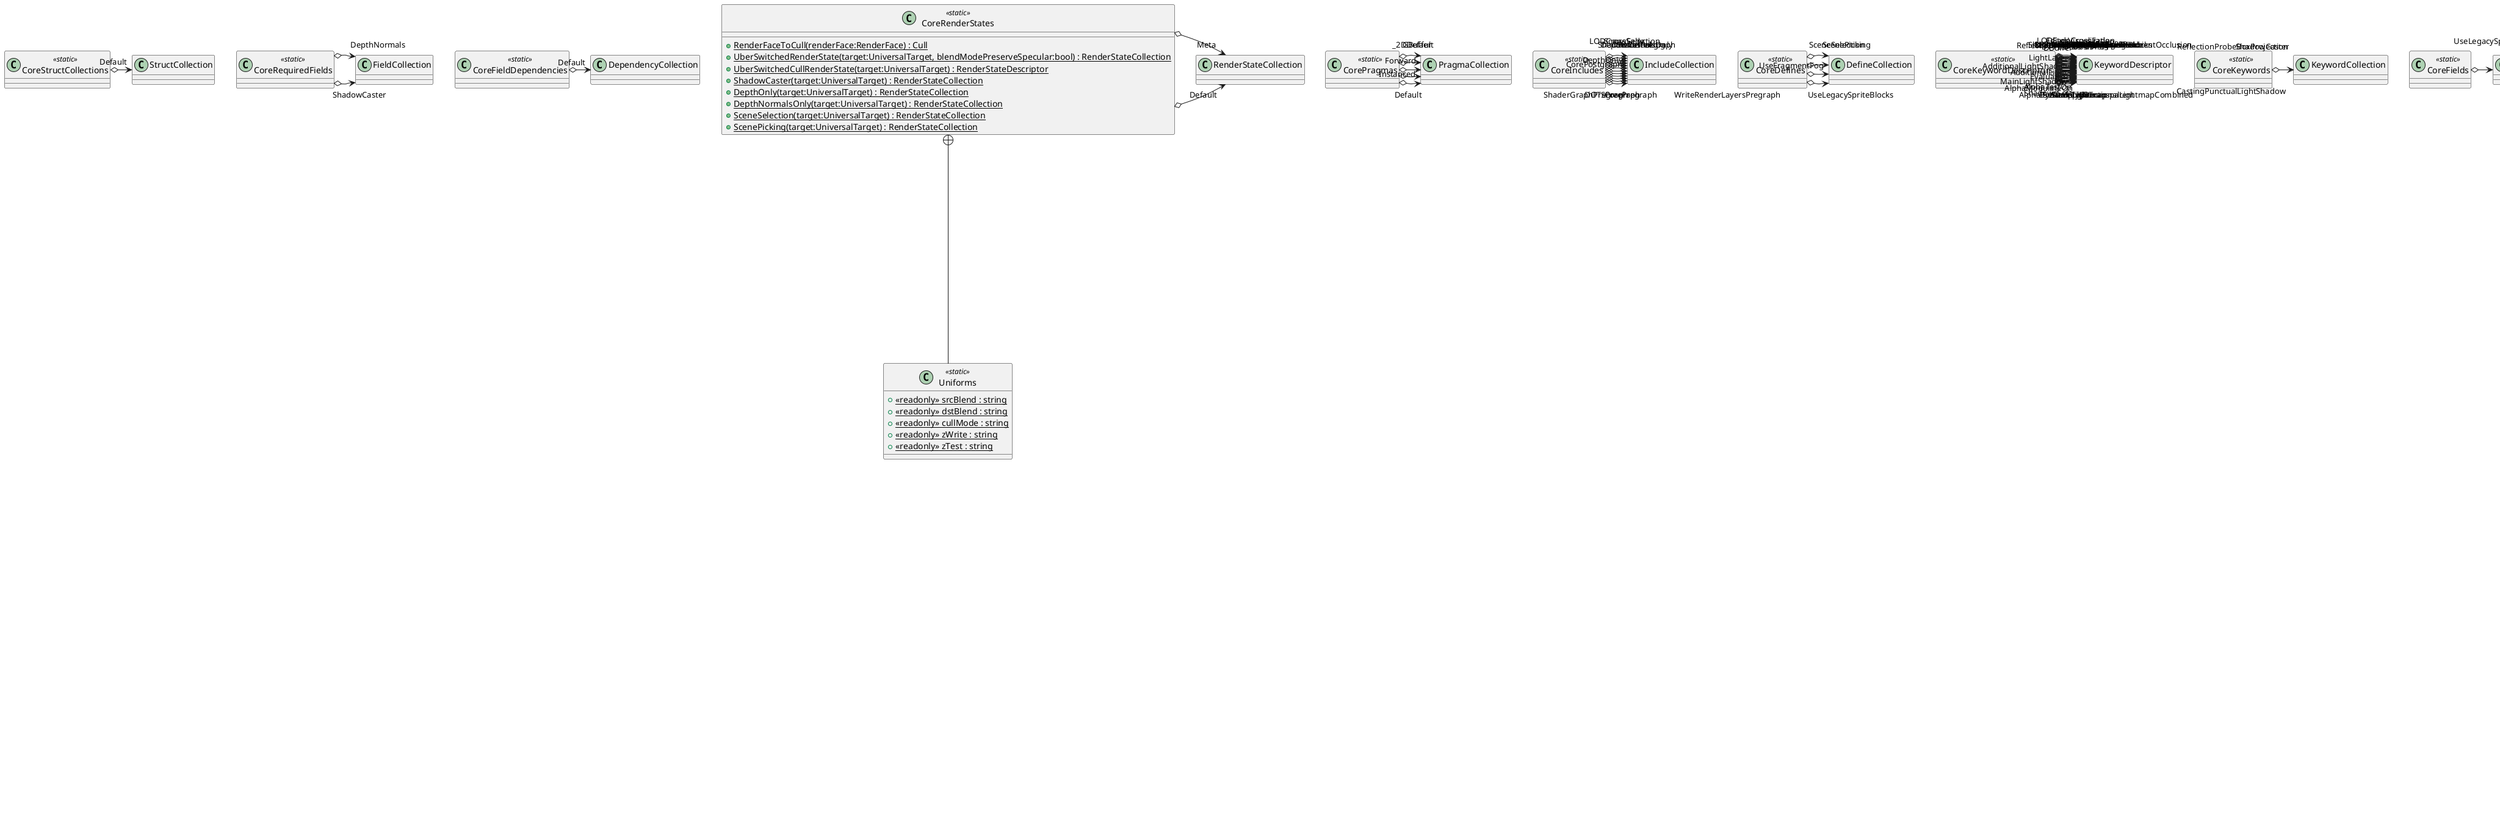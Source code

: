 @startuml
enum MaterialType {
    Lit,
    Unlit,
    SpriteLit,
    SpriteUnlit,
}
enum WorkflowMode {
    Specular,
    Metallic,
}
enum SurfaceType {
    Opaque,
    Transparent,
}
enum ZWriteControl {
    Auto= 0,
    ForceEnabled= 1,
    ForceDisabled= 2,
}
enum ZTestMode {
    Disabled= 0,
    Never= 1,
    Less= 2,
    Equal= 3,
    LEqual= 4,
    Greater= 5,
    NotEqual= 6,
    GEqual= 7,
    Always= 8,
}
enum AlphaMode {
    Alpha,
    Premultiply,
    Additive,
    Multiply,
}
enum RenderFace {
    Front= 2,
    Back= 1,
    Both= 0,
}
class UniversalTarget <<sealed>> {
    + <<override>> latestVersion : int <<get>>
    + <<const>> kPipelineTag : string = "UniversalPipeline"
    + <<const>> kComplexLitMaterialTypeTag : string = "\"UniversalMaterialType\" = \"ComplexLit\""
    + <<const>> kLitMaterialTypeTag : string = "\"UniversalMaterialType\" = \"Lit\""
    + <<const>> kUnlitMaterialTypeTag : string = "\"UniversalMaterialType\" = \"Unlit\""
    + <<const>> kUberTemplatePath : string = "Packages/com.unity.render-pipelines.universal/Editor/ShaderGraph/Templates/ShaderPass.template"
    + UniversalTarget()
    + renderType : string <<get>>
    + renderQueue : string <<get>>
    + disableBatching : string <<get>>
    + allowMaterialOverride : bool <<get>> <<set>>
    + alphaClip : bool <<get>> <<set>>
    + castShadows : bool <<get>> <<set>>
    + receiveShadows : bool <<get>> <<set>>
    + supportsLodCrossFade : bool <<get>> <<set>>
    + customEditorGUI : string <<get>> <<set>>
    + mayWriteDepth : bool <<get>>
    + <<override>> IsActive() : bool
    + <<override>> IsNodeAllowedByTarget(nodeType:Type) : bool
    + <<override>> Setup(context:TargetSetupContext) : void
    + <<override>> OnAfterMultiDeserialize(json:string) : void
    + <<override>> GetFields(context:TargetFieldContext) : void
    + <<override>> GetActiveBlocks(context:TargetActiveBlockContext) : void
    + <<override>> ProcessPreviewMaterial(material:Material) : void
    + <<override>> saveContext : object <<get>>
    + <<override>> CollectShaderProperties(collector:PropertyCollector, generationMode:GenerationMode) : void
    + <<override>> GetPropertiesGUI(context:TargetPropertyGUIContext, onChange:Action, registerUndo:Action<String>) : void
    + AddDefaultMaterialOverrideGUI(context:TargetPropertyGUIContext, onChange:Action, registerUndo:Action<String>) : void
    + AddDefaultSurfacePropertiesGUI(context:TargetPropertyGUIContext, onChange:Action, registerUndo:Action<String>, showReceiveShadows:bool) : void
    + TrySetActiveSubTarget(subTargetType:Type) : bool
    + SetDataOnSubTarget(subTarget:SubTarget) : void
    + ValidateDataForSubTarget(subTarget:SubTarget, data:T) : void
    + <<override>> OnBeforeSerialize() : void
    + TryUpgradeFromMasterNode(masterNode:IMasterNode1, blockMap:Dictionary<BlockFieldDescriptor, int>) : bool
    + <<override>> WorksWithSRP(scriptableRenderPipeline:RenderPipelineAsset) : bool
    + CanSupportVFX() : bool
    + SupportsVFX() : bool
    + <<override>> OnAfterDeserialize(json:string) : void
}
class CorePasses <<static>> {
    + {static} DepthOnly(target:UniversalTarget) : PassDescriptor
    + {static} DepthNormal(target:UniversalTarget) : PassDescriptor
    + {static} DepthNormalOnly(target:UniversalTarget) : PassDescriptor
    + {static} ShadowCaster(target:UniversalTarget) : PassDescriptor
    + {static} SceneSelection(target:UniversalTarget) : PassDescriptor
    + {static} ScenePicking(target:UniversalTarget) : PassDescriptor
    + {static} _2DSceneSelection(target:UniversalTarget) : PassDescriptor
    + {static} _2DScenePicking(target:UniversalTarget) : PassDescriptor
}
class CoreBlockMasks {
}
class CoreStructCollections <<static>> {
}
class CoreRequiredFields <<static>> {
}
class CoreFieldDependencies <<static>> {
}
class CoreRenderStates <<static>> {
    + {static} RenderFaceToCull(renderFace:RenderFace) : Cull
    + {static} UberSwitchedRenderState(target:UniversalTarget, blendModePreserveSpecular:bool) : RenderStateCollection
    + {static} UberSwitchedCullRenderState(target:UniversalTarget) : RenderStateDescriptor
    + {static} ShadowCaster(target:UniversalTarget) : RenderStateCollection
    + {static} DepthOnly(target:UniversalTarget) : RenderStateCollection
    + {static} DepthNormalsOnly(target:UniversalTarget) : RenderStateCollection
    + {static} SceneSelection(target:UniversalTarget) : RenderStateCollection
    + {static} ScenePicking(target:UniversalTarget) : RenderStateCollection
}
class CorePragmas <<static>> {
}
class CoreIncludes <<static>> {
}
class CoreDefines <<static>> {
}
class CoreKeywordDescriptors <<static>> {
}
class CoreKeywords <<static>> {
}
class CoreFields <<static>> {
}
class CoreCustomInterpDescriptors <<static>> {
}
enum ZTestModeForUI {
    Never= 1,
    Less= 2,
    Equal= 3,
    LEqual= 4,
    Greater= 5,
    NotEqual= 6,
    GEqual= 7,
    Always= 8,
}
class UniversalTargetLegacySerialization {
    + m_TwoSided : bool = false
}
class Uniforms <<static>> {
    + {static} <<readonly>> srcBlend : string
    + {static} <<readonly>> dstBlend : string
    + {static} <<readonly>> cullMode : string
    + {static} <<readonly>> zWrite : string
    + {static} <<readonly>> zTest : string
}
Target <|-- UniversalTarget
IHasMetadata <|-- UniversalTarget
ILegacyTarget <|-- UniversalTarget
IMaySupportVFX <|-- UniversalTarget
UniversalTarget --> "activeSubTarget" SubTarget
UniversalTarget --> "surfaceType" SurfaceType
UniversalTarget --> "zWriteControl" ZWriteControl
UniversalTarget --> "zTestMode" ZTestMode
UniversalTarget --> "alphaMode" AlphaMode
UniversalTarget --> "renderFace" RenderFace
CoreStructCollections o-> "Default" StructCollection
CoreRequiredFields o-> "ShadowCaster" FieldCollection
CoreRequiredFields o-> "DepthNormals" FieldCollection
CoreFieldDependencies o-> "Default" DependencyCollection
CoreRenderStates o-> "Default" RenderStateCollection
CoreRenderStates o-> "Meta" RenderStateCollection
CorePragmas o-> "Default" PragmaCollection
CorePragmas o-> "Instanced" PragmaCollection
CorePragmas o-> "Forward" PragmaCollection
CorePragmas o-> "_2DDefault" PragmaCollection
CorePragmas o-> "GBuffer" PragmaCollection
CoreIncludes o-> "CorePregraph" IncludeCollection
CoreIncludes o-> "DOTSPregraph" IncludeCollection
CoreIncludes o-> "WriteRenderLayersPregraph" IncludeCollection
CoreIncludes o-> "ShaderGraphPregraph" IncludeCollection
CoreIncludes o-> "CorePostgraph" IncludeCollection
CoreIncludes o-> "DepthOnly" IncludeCollection
CoreIncludes o-> "DepthNormalsOnly" IncludeCollection
CoreIncludes o-> "ShadowCaster" IncludeCollection
CoreIncludes o-> "DBufferPregraph" IncludeCollection
CoreIncludes o-> "SceneSelection" IncludeCollection
CoreIncludes o-> "ScenePicking" IncludeCollection
CoreIncludes o-> "LODCrossFade" IncludeCollection
CoreDefines o-> "UseLegacySpriteBlocks" DefineCollection
CoreDefines o-> "UseFragmentFog" DefineCollection
CoreDefines o-> "SceneSelection" DefineCollection
CoreDefines o-> "ScenePicking" DefineCollection
CoreKeywordDescriptors o-> "StaticLightmap" KeywordDescriptor
CoreKeywordDescriptors o-> "DynamicLightmap" KeywordDescriptor
CoreKeywordDescriptors o-> "DirectionalLightmapCombined" KeywordDescriptor
CoreKeywordDescriptors o-> "SampleGI" KeywordDescriptor
CoreKeywordDescriptors o-> "AlphaTestOn" KeywordDescriptor
CoreKeywordDescriptors o-> "SurfaceTypeTransparent" KeywordDescriptor
CoreKeywordDescriptors o-> "AlphaPremultiplyOn" KeywordDescriptor
CoreKeywordDescriptors o-> "AlphaModulateOn" KeywordDescriptor
CoreKeywordDescriptors o-> "EvaluateSh" KeywordDescriptor
CoreKeywordDescriptors o-> "MainLightShadows" KeywordDescriptor
CoreKeywordDescriptors o-> "CastingPunctualLightShadow" KeywordDescriptor
CoreKeywordDescriptors o-> "AdditionalLights" KeywordDescriptor
CoreKeywordDescriptors o-> "AdditionalLightShadows" KeywordDescriptor
CoreKeywordDescriptors o-> "ReflectionProbeBlending" KeywordDescriptor
CoreKeywordDescriptors o-> "ReflectionProbeBoxProjection" KeywordDescriptor
CoreKeywordDescriptors o-> "ShadowsSoft" KeywordDescriptor
CoreKeywordDescriptors o-> "MixedLightingSubtractive" KeywordDescriptor
CoreKeywordDescriptors o-> "LightmapShadowMixing" KeywordDescriptor
CoreKeywordDescriptors o-> "ShadowsShadowmask" KeywordDescriptor
CoreKeywordDescriptors o-> "LightLayers" KeywordDescriptor
CoreKeywordDescriptors o-> "RenderPassEnabled" KeywordDescriptor
CoreKeywordDescriptors o-> "ShapeLightType0" KeywordDescriptor
CoreKeywordDescriptors o-> "ShapeLightType1" KeywordDescriptor
CoreKeywordDescriptors o-> "ShapeLightType2" KeywordDescriptor
CoreKeywordDescriptors o-> "ShapeLightType3" KeywordDescriptor
CoreKeywordDescriptors o-> "UseLegacySpriteBlocks" KeywordDescriptor
CoreKeywordDescriptors o-> "UseFragmentFog" KeywordDescriptor
CoreKeywordDescriptors o-> "GBufferNormalsOct" KeywordDescriptor
CoreKeywordDescriptors o-> "DBuffer" KeywordDescriptor
CoreKeywordDescriptors o-> "DebugDisplay" KeywordDescriptor
CoreKeywordDescriptors o-> "SceneSelectionPass" KeywordDescriptor
CoreKeywordDescriptors o-> "ScenePickingPass" KeywordDescriptor
CoreKeywordDescriptors o-> "AlphaClipThreshold" KeywordDescriptor
CoreKeywordDescriptors o-> "LightCookies" KeywordDescriptor
CoreKeywordDescriptors o-> "ForwardPlus" KeywordDescriptor
CoreKeywordDescriptors o-> "EditorVisualization" KeywordDescriptor
CoreKeywordDescriptors o-> "LODFadeCrossFade" KeywordDescriptor
CoreKeywordDescriptors o-> "UseUnityCrossFade" KeywordDescriptor
CoreKeywordDescriptors o-> "ScreenSpaceAmbientOcclusion" KeywordDescriptor
CoreKeywords o-> "ShadowCaster" KeywordCollection
CoreFields o-> "UseLegacySpriteBlocks" FieldDescriptor
UniversalTarget +-- ZTestModeForUI
UniversalTarget +-- UniversalTargetLegacySerialization
CoreRenderStates +-- Uniforms
@enduml
